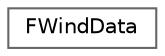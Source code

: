 digraph "Graphical Class Hierarchy"
{
 // INTERACTIVE_SVG=YES
 // LATEX_PDF_SIZE
  bgcolor="transparent";
  edge [fontname=Helvetica,fontsize=10,labelfontname=Helvetica,labelfontsize=10];
  node [fontname=Helvetica,fontsize=10,shape=box,height=0.2,width=0.4];
  rankdir="LR";
  Node0 [id="Node000000",label="FWindData",height=0.2,width=0.4,color="grey40", fillcolor="white", style="filled",URL="$dd/d5c/classFWindData.html",tooltip="Calculated wind data with support for accumulating other weighted wind data."];
}
